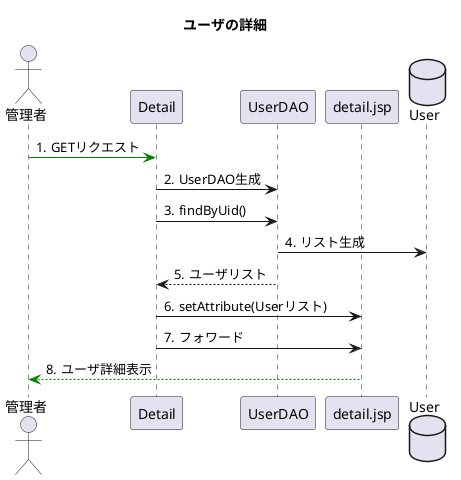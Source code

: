 @startuml
title ユーザの詳細

autonumber "#."

actor 管理者
participant Detail
participant UserDAO
participant detail.jsp
database User


管理者 -[#green]> Detail:GETリクエスト
Detail -> UserDAO :UserDAO生成
Detail -> UserDAO :findByUid()
UserDAO -> User:リスト生成
UserDAO --> Detail:ユーザリスト
Detail -> detail.jsp:setAttribute(Userリスト)
Detail -> detail.jsp:フォワード
detail.jsp --[#green]> 管理者:ユーザ詳細表示


@enduml